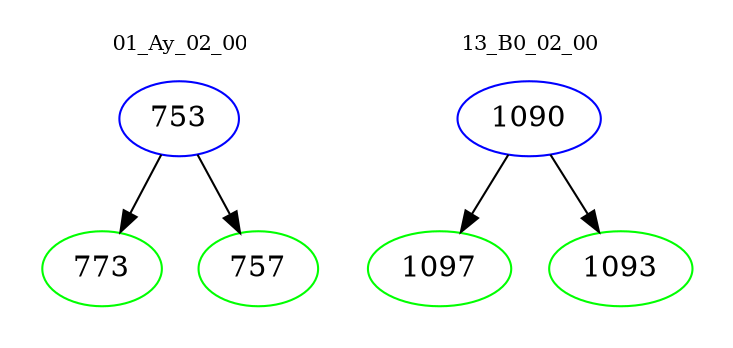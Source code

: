 digraph{
subgraph cluster_0 {
color = white
label = "01_Ay_02_00";
fontsize=10;
T0_753 [label="753", color="blue"]
T0_753 -> T0_773 [color="black"]
T0_773 [label="773", color="green"]
T0_753 -> T0_757 [color="black"]
T0_757 [label="757", color="green"]
}
subgraph cluster_1 {
color = white
label = "13_B0_02_00";
fontsize=10;
T1_1090 [label="1090", color="blue"]
T1_1090 -> T1_1097 [color="black"]
T1_1097 [label="1097", color="green"]
T1_1090 -> T1_1093 [color="black"]
T1_1093 [label="1093", color="green"]
}
}
